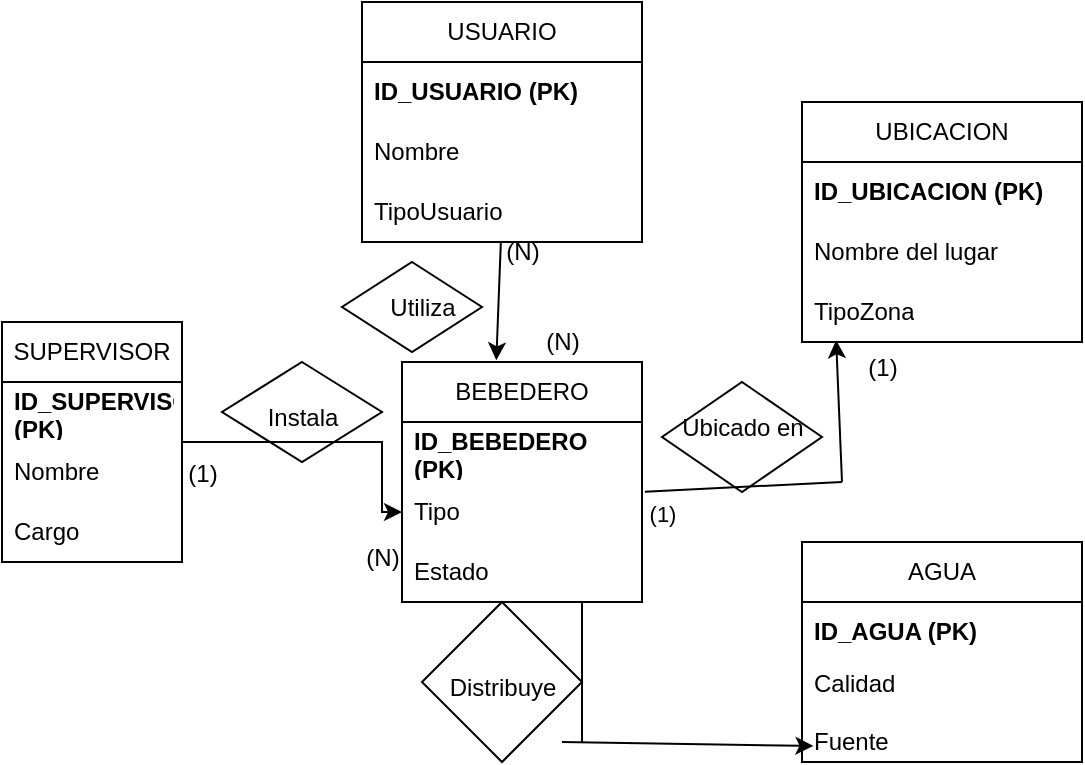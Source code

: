 <mxfile version="25.0.3">
  <diagram name="Página-1" id="P9wPp9mZTbD2rhgCQj3D">
    <mxGraphModel dx="1600" dy="1778" grid="1" gridSize="10" guides="1" tooltips="1" connect="1" arrows="1" fold="1" page="1" pageScale="1" pageWidth="827" pageHeight="1169" math="0" shadow="0">
      <root>
        <mxCell id="0" />
        <mxCell id="1" parent="0" />
        <mxCell id="-b1DFWbRSprOOEIOd41p-46" value="" style="rhombus;whiteSpace=wrap;html=1;" vertex="1" parent="1">
          <mxGeometry x="230" y="-370" width="80" height="80" as="geometry" />
        </mxCell>
        <mxCell id="-b1DFWbRSprOOEIOd41p-45" value="" style="rhombus;whiteSpace=wrap;html=1;" vertex="1" parent="1">
          <mxGeometry x="190" y="-540" width="70" height="45" as="geometry" />
        </mxCell>
        <mxCell id="-b1DFWbRSprOOEIOd41p-44" value="" style="rhombus;whiteSpace=wrap;html=1;" vertex="1" parent="1">
          <mxGeometry x="350" y="-480" width="80" height="55" as="geometry" />
        </mxCell>
        <mxCell id="-b1DFWbRSprOOEIOd41p-42" value="" style="rhombus;whiteSpace=wrap;html=1;" vertex="1" parent="1">
          <mxGeometry x="130" y="-490" width="80" height="50" as="geometry" />
        </mxCell>
        <mxCell id="-b1DFWbRSprOOEIOd41p-2" value="BEBEDERO" style="swimlane;fontStyle=0;childLayout=stackLayout;horizontal=1;startSize=30;horizontalStack=0;resizeParent=1;resizeParentMax=0;resizeLast=0;collapsible=1;marginBottom=0;whiteSpace=wrap;html=1;" vertex="1" parent="1">
          <mxGeometry x="220" y="-490" width="120" height="120" as="geometry" />
        </mxCell>
        <mxCell id="-b1DFWbRSprOOEIOd41p-3" value="&lt;b&gt;ID_BEBEDERO (PK)&lt;/b&gt;" style="text;strokeColor=none;fillColor=none;align=left;verticalAlign=middle;spacingLeft=4;spacingRight=4;overflow=hidden;points=[[0,0.5],[1,0.5]];portConstraint=eastwest;rotatable=0;whiteSpace=wrap;html=1;" vertex="1" parent="-b1DFWbRSprOOEIOd41p-2">
          <mxGeometry y="30" width="120" height="30" as="geometry" />
        </mxCell>
        <mxCell id="-b1DFWbRSprOOEIOd41p-4" value="Tipo" style="text;strokeColor=none;fillColor=none;align=left;verticalAlign=middle;spacingLeft=4;spacingRight=4;overflow=hidden;points=[[0,0.5],[1,0.5]];portConstraint=eastwest;rotatable=0;whiteSpace=wrap;html=1;" vertex="1" parent="-b1DFWbRSprOOEIOd41p-2">
          <mxGeometry y="60" width="120" height="30" as="geometry" />
        </mxCell>
        <mxCell id="-b1DFWbRSprOOEIOd41p-5" value="Estado" style="text;strokeColor=none;fillColor=none;align=left;verticalAlign=middle;spacingLeft=4;spacingRight=4;overflow=hidden;points=[[0,0.5],[1,0.5]];portConstraint=eastwest;rotatable=0;whiteSpace=wrap;html=1;" vertex="1" parent="-b1DFWbRSprOOEIOd41p-2">
          <mxGeometry y="90" width="120" height="30" as="geometry" />
        </mxCell>
        <mxCell id="-b1DFWbRSprOOEIOd41p-12" style="edgeStyle=orthogonalEdgeStyle;rounded=0;orthogonalLoop=1;jettySize=auto;html=1;exitX=1;exitY=0;exitDx=0;exitDy=0;entryX=0;entryY=0.5;entryDx=0;entryDy=0;" edge="1" parent="1" source="-b1DFWbRSprOOEIOd41p-6" target="-b1DFWbRSprOOEIOd41p-4">
          <mxGeometry relative="1" as="geometry">
            <Array as="points">
              <mxPoint x="110" y="-450" />
              <mxPoint x="210" y="-450" />
              <mxPoint x="210" y="-415" />
            </Array>
          </mxGeometry>
        </mxCell>
        <mxCell id="-b1DFWbRSprOOEIOd41p-6" value="SUPERVISOR" style="swimlane;fontStyle=0;childLayout=stackLayout;horizontal=1;startSize=30;horizontalStack=0;resizeParent=1;resizeParentMax=0;resizeLast=0;collapsible=1;marginBottom=0;whiteSpace=wrap;html=1;" vertex="1" parent="1">
          <mxGeometry x="20" y="-510" width="90" height="120" as="geometry" />
        </mxCell>
        <mxCell id="-b1DFWbRSprOOEIOd41p-7" value="&lt;b&gt;ID_SUPERVISOR&lt;/b&gt;&lt;div&gt;&lt;b&gt;(PK)&lt;/b&gt;&lt;/div&gt;" style="text;strokeColor=none;fillColor=none;align=left;verticalAlign=middle;spacingLeft=4;spacingRight=4;overflow=hidden;points=[[0,0.5],[1,0.5]];portConstraint=eastwest;rotatable=0;whiteSpace=wrap;html=1;" vertex="1" parent="-b1DFWbRSprOOEIOd41p-6">
          <mxGeometry y="30" width="90" height="30" as="geometry" />
        </mxCell>
        <mxCell id="-b1DFWbRSprOOEIOd41p-8" value="Nombre" style="text;strokeColor=none;fillColor=none;align=left;verticalAlign=middle;spacingLeft=4;spacingRight=4;overflow=hidden;points=[[0,0.5],[1,0.5]];portConstraint=eastwest;rotatable=0;whiteSpace=wrap;html=1;" vertex="1" parent="-b1DFWbRSprOOEIOd41p-6">
          <mxGeometry y="60" width="90" height="30" as="geometry" />
        </mxCell>
        <mxCell id="-b1DFWbRSprOOEIOd41p-9" value="Cargo" style="text;strokeColor=none;fillColor=none;align=left;verticalAlign=middle;spacingLeft=4;spacingRight=4;overflow=hidden;points=[[0,0.5],[1,0.5]];portConstraint=eastwest;rotatable=0;whiteSpace=wrap;html=1;" vertex="1" parent="-b1DFWbRSprOOEIOd41p-6">
          <mxGeometry y="90" width="90" height="30" as="geometry" />
        </mxCell>
        <mxCell id="-b1DFWbRSprOOEIOd41p-13" value="Instala" style="text;html=1;align=center;verticalAlign=middle;resizable=0;points=[];autosize=1;strokeColor=none;fillColor=none;" vertex="1" parent="1">
          <mxGeometry x="140" y="-477" width="60" height="30" as="geometry" />
        </mxCell>
        <mxCell id="-b1DFWbRSprOOEIOd41p-14" value="UBICACION" style="swimlane;fontStyle=0;childLayout=stackLayout;horizontal=1;startSize=30;horizontalStack=0;resizeParent=1;resizeParentMax=0;resizeLast=0;collapsible=1;marginBottom=0;whiteSpace=wrap;html=1;" vertex="1" parent="1">
          <mxGeometry x="420" y="-620" width="140" height="120" as="geometry" />
        </mxCell>
        <mxCell id="-b1DFWbRSprOOEIOd41p-15" value="&lt;b&gt;ID_UBICACION (PK)&lt;/b&gt;" style="text;strokeColor=none;fillColor=none;align=left;verticalAlign=middle;spacingLeft=4;spacingRight=4;overflow=hidden;points=[[0,0.5],[1,0.5]];portConstraint=eastwest;rotatable=0;whiteSpace=wrap;html=1;" vertex="1" parent="-b1DFWbRSprOOEIOd41p-14">
          <mxGeometry y="30" width="140" height="30" as="geometry" />
        </mxCell>
        <mxCell id="-b1DFWbRSprOOEIOd41p-16" value="Nombre del lugar" style="text;strokeColor=none;fillColor=none;align=left;verticalAlign=middle;spacingLeft=4;spacingRight=4;overflow=hidden;points=[[0,0.5],[1,0.5]];portConstraint=eastwest;rotatable=0;whiteSpace=wrap;html=1;" vertex="1" parent="-b1DFWbRSprOOEIOd41p-14">
          <mxGeometry y="60" width="140" height="30" as="geometry" />
        </mxCell>
        <mxCell id="-b1DFWbRSprOOEIOd41p-17" value="TipoZona" style="text;strokeColor=none;fillColor=none;align=left;verticalAlign=middle;spacingLeft=4;spacingRight=4;overflow=hidden;points=[[0,0.5],[1,0.5]];portConstraint=eastwest;rotatable=0;whiteSpace=wrap;html=1;" vertex="1" parent="-b1DFWbRSprOOEIOd41p-14">
          <mxGeometry y="90" width="140" height="30" as="geometry" />
        </mxCell>
        <mxCell id="-b1DFWbRSprOOEIOd41p-18" value="AGUA" style="swimlane;fontStyle=0;childLayout=stackLayout;horizontal=1;startSize=30;horizontalStack=0;resizeParent=1;resizeParentMax=0;resizeLast=0;collapsible=1;marginBottom=0;whiteSpace=wrap;html=1;" vertex="1" parent="1">
          <mxGeometry x="420" y="-400" width="140" height="110" as="geometry" />
        </mxCell>
        <mxCell id="-b1DFWbRSprOOEIOd41p-19" value="&lt;b&gt;ID_AGUA (PK)&lt;/b&gt;" style="text;strokeColor=none;fillColor=none;align=left;verticalAlign=middle;spacingLeft=4;spacingRight=4;overflow=hidden;points=[[0,0.5],[1,0.5]];portConstraint=eastwest;rotatable=0;whiteSpace=wrap;html=1;" vertex="1" parent="-b1DFWbRSprOOEIOd41p-18">
          <mxGeometry y="30" width="140" height="30" as="geometry" />
        </mxCell>
        <mxCell id="-b1DFWbRSprOOEIOd41p-21" value="&lt;div&gt;&lt;span style=&quot;background-color: initial;&quot;&gt;Calidad&lt;/span&gt;&lt;/div&gt;&lt;div&gt;&lt;span style=&quot;background-color: initial;&quot;&gt;&lt;br&gt;&lt;/span&gt;&lt;/div&gt;&lt;div&gt;&lt;span style=&quot;background-color: initial;&quot;&gt;Fuente&lt;/span&gt;&lt;/div&gt;" style="text;strokeColor=none;fillColor=none;align=left;verticalAlign=middle;spacingLeft=4;spacingRight=4;overflow=hidden;points=[[0,0.5],[1,0.5]];portConstraint=eastwest;rotatable=0;whiteSpace=wrap;html=1;" vertex="1" parent="-b1DFWbRSprOOEIOd41p-18">
          <mxGeometry y="60" width="140" height="50" as="geometry" />
        </mxCell>
        <mxCell id="-b1DFWbRSprOOEIOd41p-22" value="USUARIO" style="swimlane;fontStyle=0;childLayout=stackLayout;horizontal=1;startSize=30;horizontalStack=0;resizeParent=1;resizeParentMax=0;resizeLast=0;collapsible=1;marginBottom=0;whiteSpace=wrap;html=1;" vertex="1" parent="1">
          <mxGeometry x="200" y="-670" width="140" height="120" as="geometry" />
        </mxCell>
        <mxCell id="-b1DFWbRSprOOEIOd41p-23" value="&lt;b&gt;ID_USUARIO (PK)&lt;/b&gt;" style="text;strokeColor=none;fillColor=none;align=left;verticalAlign=middle;spacingLeft=4;spacingRight=4;overflow=hidden;points=[[0,0.5],[1,0.5]];portConstraint=eastwest;rotatable=0;whiteSpace=wrap;html=1;" vertex="1" parent="-b1DFWbRSprOOEIOd41p-22">
          <mxGeometry y="30" width="140" height="30" as="geometry" />
        </mxCell>
        <mxCell id="-b1DFWbRSprOOEIOd41p-24" value="Nombre" style="text;strokeColor=none;fillColor=none;align=left;verticalAlign=middle;spacingLeft=4;spacingRight=4;overflow=hidden;points=[[0,0.5],[1,0.5]];portConstraint=eastwest;rotatable=0;whiteSpace=wrap;html=1;" vertex="1" parent="-b1DFWbRSprOOEIOd41p-22">
          <mxGeometry y="60" width="140" height="30" as="geometry" />
        </mxCell>
        <mxCell id="-b1DFWbRSprOOEIOd41p-25" value="TipoUsuario" style="text;strokeColor=none;fillColor=none;align=left;verticalAlign=middle;spacingLeft=4;spacingRight=4;overflow=hidden;points=[[0,0.5],[1,0.5]];portConstraint=eastwest;rotatable=0;whiteSpace=wrap;html=1;" vertex="1" parent="-b1DFWbRSprOOEIOd41p-22">
          <mxGeometry y="90" width="140" height="30" as="geometry" />
        </mxCell>
        <mxCell id="-b1DFWbRSprOOEIOd41p-28" value="" style="endArrow=none;html=1;rounded=0;exitX=1.012;exitY=0.162;exitDx=0;exitDy=0;exitPerimeter=0;" edge="1" parent="1" source="-b1DFWbRSprOOEIOd41p-4">
          <mxGeometry width="50" height="50" relative="1" as="geometry">
            <mxPoint x="340" y="-445" as="sourcePoint" />
            <mxPoint x="440" y="-430" as="targetPoint" />
            <Array as="points" />
          </mxGeometry>
        </mxCell>
        <mxCell id="-b1DFWbRSprOOEIOd41p-40" value="(1)&lt;div&gt;&lt;br&gt;&lt;/div&gt;" style="edgeLabel;html=1;align=center;verticalAlign=middle;resizable=0;points=[];" vertex="1" connectable="0" parent="-b1DFWbRSprOOEIOd41p-28">
          <mxGeometry x="-0.659" y="-7" relative="1" as="geometry">
            <mxPoint x="-9" y="12" as="offset" />
          </mxGeometry>
        </mxCell>
        <mxCell id="-b1DFWbRSprOOEIOd41p-29" value="" style="endArrow=classic;html=1;rounded=0;entryX=0.122;entryY=0.971;entryDx=0;entryDy=0;entryPerimeter=0;" edge="1" parent="1" target="-b1DFWbRSprOOEIOd41p-17">
          <mxGeometry width="50" height="50" relative="1" as="geometry">
            <mxPoint x="440" y="-430" as="sourcePoint" />
            <mxPoint x="420" y="-495" as="targetPoint" />
          </mxGeometry>
        </mxCell>
        <mxCell id="-b1DFWbRSprOOEIOd41p-30" value="" style="endArrow=none;html=1;rounded=0;" edge="1" parent="1">
          <mxGeometry width="50" height="50" relative="1" as="geometry">
            <mxPoint x="310" y="-300" as="sourcePoint" />
            <mxPoint x="310" y="-370" as="targetPoint" />
          </mxGeometry>
        </mxCell>
        <mxCell id="-b1DFWbRSprOOEIOd41p-31" value="" style="endArrow=classic;html=1;rounded=0;entryX=0.041;entryY=0.84;entryDx=0;entryDy=0;entryPerimeter=0;" edge="1" parent="1" target="-b1DFWbRSprOOEIOd41p-21">
          <mxGeometry width="50" height="50" relative="1" as="geometry">
            <mxPoint x="300" y="-300" as="sourcePoint" />
            <mxPoint x="350" y="-350" as="targetPoint" />
          </mxGeometry>
        </mxCell>
        <mxCell id="-b1DFWbRSprOOEIOd41p-32" value="Distribuye" style="text;html=1;align=center;verticalAlign=middle;resizable=0;points=[];autosize=1;strokeColor=none;fillColor=none;" vertex="1" parent="1">
          <mxGeometry x="230" y="-342" width="80" height="30" as="geometry" />
        </mxCell>
        <mxCell id="-b1DFWbRSprOOEIOd41p-33" value="Ubicado en" style="text;html=1;align=center;verticalAlign=middle;resizable=0;points=[];autosize=1;strokeColor=none;fillColor=none;" vertex="1" parent="1">
          <mxGeometry x="350" y="-472" width="80" height="30" as="geometry" />
        </mxCell>
        <mxCell id="-b1DFWbRSprOOEIOd41p-34" value="" style="endArrow=classic;html=1;rounded=0;entryX=0.393;entryY=-0.007;entryDx=0;entryDy=0;entryPerimeter=0;" edge="1" parent="1" source="-b1DFWbRSprOOEIOd41p-25" target="-b1DFWbRSprOOEIOd41p-2">
          <mxGeometry width="50" height="50" relative="1" as="geometry">
            <mxPoint x="267" y="-520" as="sourcePoint" />
            <mxPoint x="310" y="-560" as="targetPoint" />
          </mxGeometry>
        </mxCell>
        <mxCell id="-b1DFWbRSprOOEIOd41p-35" value="Utiliza" style="text;html=1;align=center;verticalAlign=middle;resizable=0;points=[];autosize=1;strokeColor=none;fillColor=none;" vertex="1" parent="1">
          <mxGeometry x="200" y="-532.5" width="60" height="30" as="geometry" />
        </mxCell>
        <mxCell id="-b1DFWbRSprOOEIOd41p-36" value="(N)" style="text;html=1;align=center;verticalAlign=middle;resizable=0;points=[];autosize=1;strokeColor=none;fillColor=none;" vertex="1" parent="1">
          <mxGeometry x="260" y="-560" width="40" height="30" as="geometry" />
        </mxCell>
        <mxCell id="-b1DFWbRSprOOEIOd41p-37" value="(N)" style="text;html=1;align=center;verticalAlign=middle;resizable=0;points=[];autosize=1;strokeColor=none;fillColor=none;" vertex="1" parent="1">
          <mxGeometry x="280" y="-515" width="40" height="30" as="geometry" />
        </mxCell>
        <mxCell id="-b1DFWbRSprOOEIOd41p-38" value="(1)&lt;div&gt;&lt;br&gt;&lt;/div&gt;" style="text;html=1;align=center;verticalAlign=middle;resizable=0;points=[];autosize=1;strokeColor=none;fillColor=none;" vertex="1" parent="1">
          <mxGeometry x="100" y="-447" width="40" height="40" as="geometry" />
        </mxCell>
        <mxCell id="-b1DFWbRSprOOEIOd41p-39" value="(N)" style="text;html=1;align=center;verticalAlign=middle;resizable=0;points=[];autosize=1;strokeColor=none;fillColor=none;" vertex="1" parent="1">
          <mxGeometry x="190" y="-407" width="40" height="30" as="geometry" />
        </mxCell>
        <mxCell id="-b1DFWbRSprOOEIOd41p-41" value="(1)" style="text;html=1;align=center;verticalAlign=middle;resizable=0;points=[];autosize=1;strokeColor=none;fillColor=none;" vertex="1" parent="1">
          <mxGeometry x="440" y="-502" width="40" height="30" as="geometry" />
        </mxCell>
      </root>
    </mxGraphModel>
  </diagram>
</mxfile>
